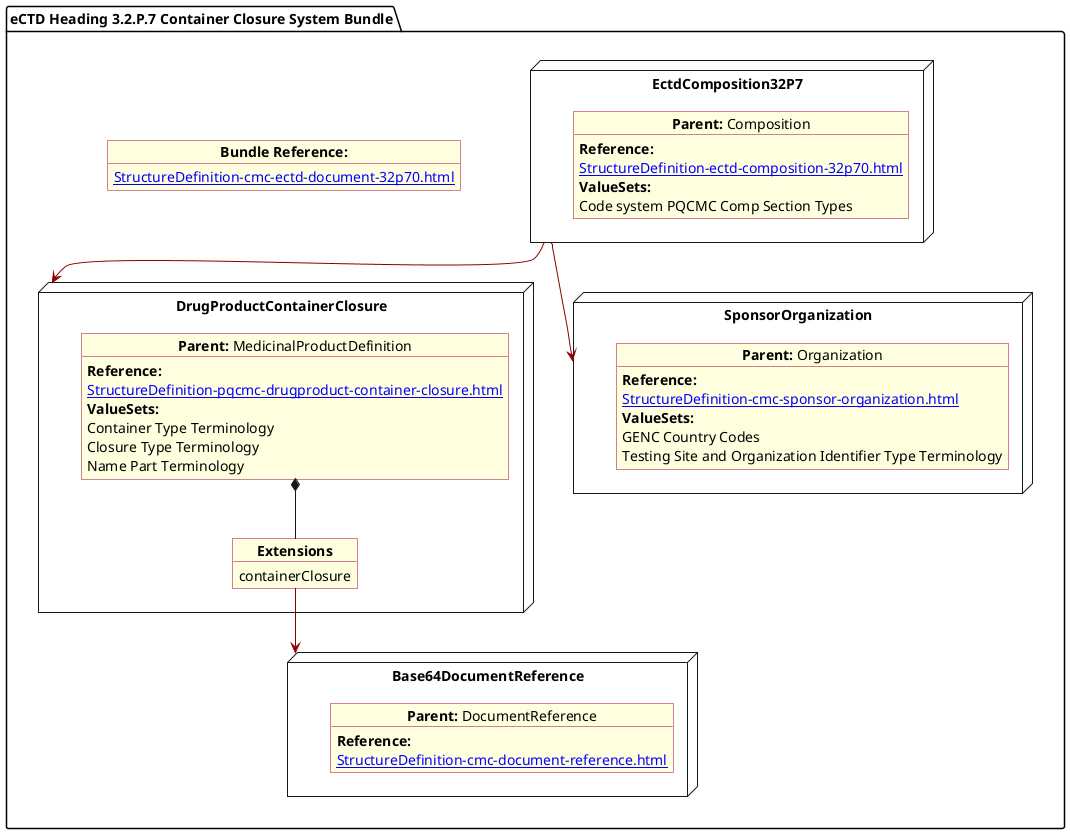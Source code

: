 @startuml ContainerClosure
allowmixing
'Mixed model of use case and object
skinparam svgDimensionStyle false
skinparam ObjectBackgroundColor LightYellow
skinparam ObjectBorderColor #A80036
skinparam activityDiamondBorderColor #A80036
skinparam activityDiamondBackgroundColor lawnGreen
skinparam ClassBorderThickness 4

package "eCTD Heading 3.2.P.7 Container Closure System Bundle" as NODES {
    object "**Bundle Reference:**" as objbun {
        [[StructureDefinition-cmc-ectd-document-32p70.html]]
    }

    node "EctdComposition32P7" as N1 {

        object "**Parent:** Composition" as obj1 {
            **Reference:**
            [[StructureDefinition-ectd-composition-32p70.html]]
            **ValueSets:**
            Code system PQCMC Comp Section Types
        }

    }
    node "DrugProductContainerClosure" as N21 {

        object "**Parent:** MedicinalProductDefinition" as obj22 {
            **Reference:**
            [[StructureDefinition-pqcmc-drugproduct-container-closure.html]]
            **ValueSets:**
            Container Type Terminology
            Closure Type Terminology
            Name Part Terminology
        }
        object "**Extensions**" as objEx {
            containerClosure
        }
        obj22 *-- objEx
    }
    node "Base64DocumentReference" as NB64 {

        object "**Parent:** DocumentReference" as obj64 {

            **Reference:**
            [[StructureDefinition-cmc-document-reference.html]]
        }

    }
    node "SponsorOrganization" as NSO {

        object "**Parent:** Organization" as objAu {
            **Reference:**
            [[StructureDefinition-cmc-sponsor-organization.html]]
            **ValueSets:**
            GENC Country Codes
            Testing Site and Organization Identifier Type Terminology
        }
    }
}

N1 -[#darkred]-> N21
N1 -[#darkred]-> NSO
objEx -[#darkred]-> NB64
@enduml
